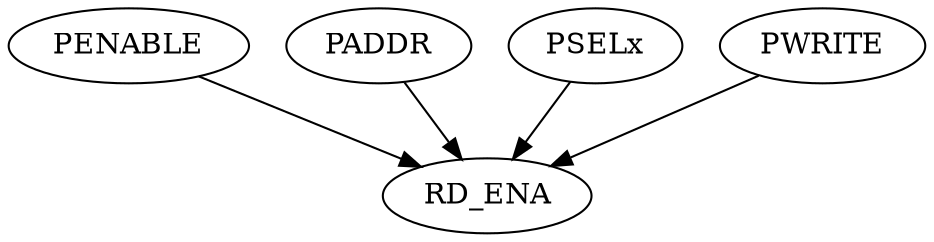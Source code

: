 strict digraph "" {
	PENABLE	 [complexity=5,
		importance=0.077137604951,
		rank=0.0154275209902];
	RD_ENA	 [complexity=0,
		importance=0.0443214239041,
		rank=0.0];
	PENABLE -> RD_ENA;
	PADDR	 [complexity=5,
		importance=0.077137604951,
		rank=0.0154275209902];
	PADDR -> RD_ENA;
	PSELx	 [complexity=5,
		importance=0.077137604951,
		rank=0.0154275209902];
	PSELx -> RD_ENA;
	PWRITE	 [complexity=5,
		importance=0.077137604951,
		rank=0.0154275209902];
	PWRITE -> RD_ENA;
}
